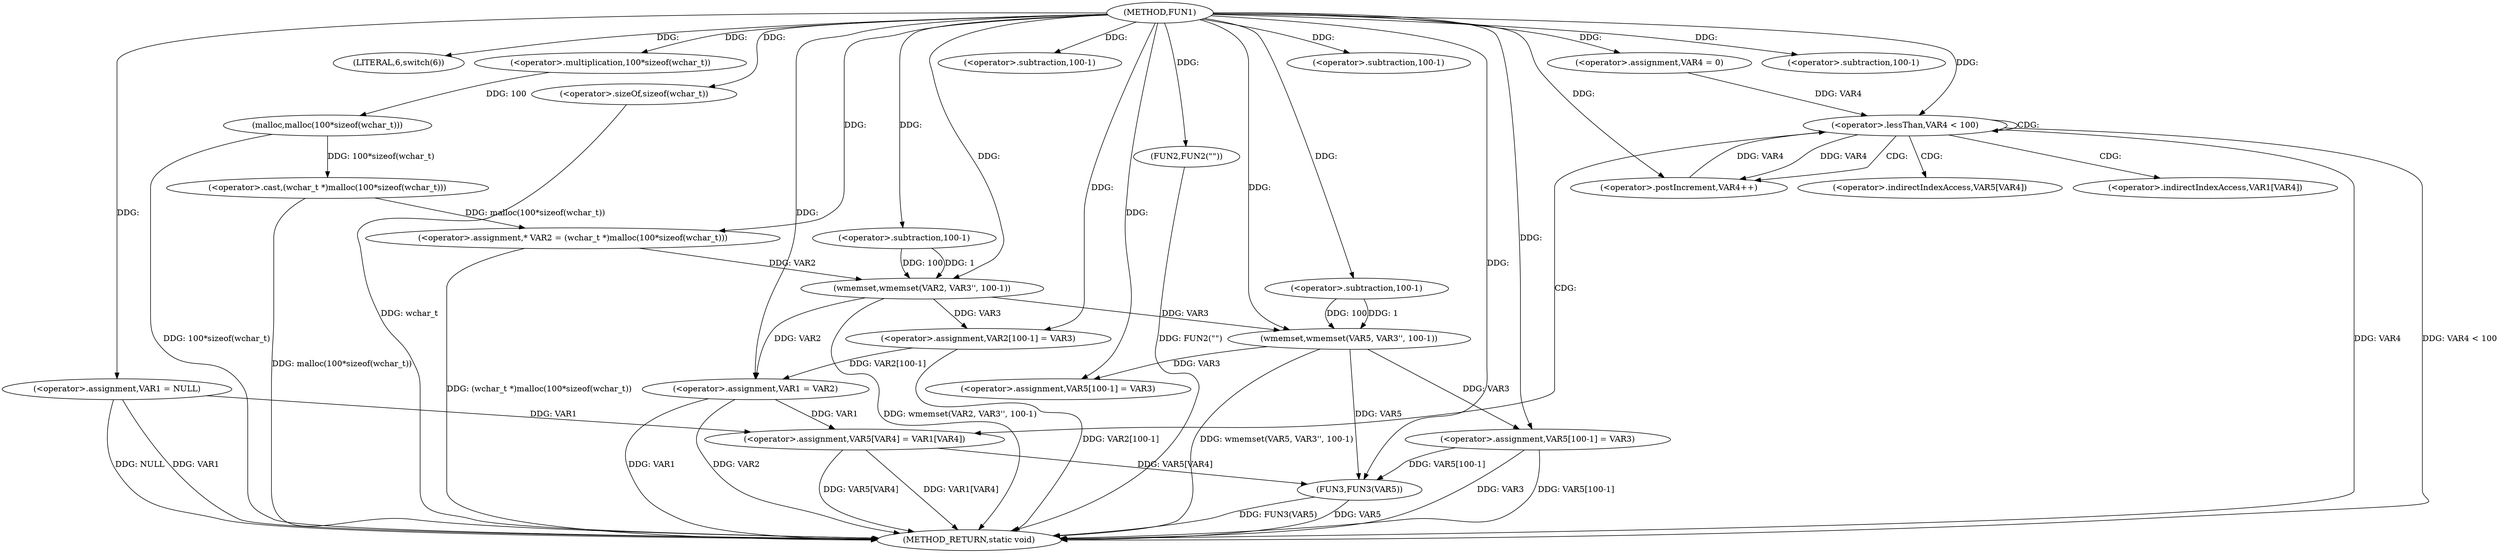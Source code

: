 digraph FUN1 {  
"1000100" [label = "(METHOD,FUN1)" ]
"1000184" [label = "(METHOD_RETURN,static void)" ]
"1000103" [label = "(<operator>.assignment,VAR1 = NULL)" ]
"1000107" [label = "(LITERAL,6,switch(6))" ]
"1000112" [label = "(<operator>.assignment,* VAR2 = (wchar_t *)malloc(100*sizeof(wchar_t)))" ]
"1000114" [label = "(<operator>.cast,(wchar_t *)malloc(100*sizeof(wchar_t)))" ]
"1000116" [label = "(malloc,malloc(100*sizeof(wchar_t)))" ]
"1000117" [label = "(<operator>.multiplication,100*sizeof(wchar_t))" ]
"1000119" [label = "(<operator>.sizeOf,sizeof(wchar_t))" ]
"1000121" [label = "(wmemset,wmemset(VAR2, VAR3'', 100-1))" ]
"1000124" [label = "(<operator>.subtraction,100-1)" ]
"1000127" [label = "(<operator>.assignment,VAR2[100-1] = VAR3)" ]
"1000130" [label = "(<operator>.subtraction,100-1)" ]
"1000134" [label = "(<operator>.assignment,VAR1 = VAR2)" ]
"1000139" [label = "(FUN2,FUN2(\"\"))" ]
"1000145" [label = "(wmemset,wmemset(VAR5, VAR3'', 100-1))" ]
"1000148" [label = "(<operator>.subtraction,100-1)" ]
"1000151" [label = "(<operator>.assignment,VAR5[100-1] = VAR3)" ]
"1000154" [label = "(<operator>.subtraction,100-1)" ]
"1000159" [label = "(<operator>.assignment,VAR4 = 0)" ]
"1000162" [label = "(<operator>.lessThan,VAR4 < 100)" ]
"1000165" [label = "(<operator>.postIncrement,VAR4++)" ]
"1000168" [label = "(<operator>.assignment,VAR5[VAR4] = VAR1[VAR4])" ]
"1000175" [label = "(<operator>.assignment,VAR5[100-1] = VAR3)" ]
"1000178" [label = "(<operator>.subtraction,100-1)" ]
"1000182" [label = "(FUN3,FUN3(VAR5))" ]
"1000169" [label = "(<operator>.indirectIndexAccess,VAR5[VAR4])" ]
"1000172" [label = "(<operator>.indirectIndexAccess,VAR1[VAR4])" ]
  "1000168" -> "1000184"  [ label = "DDG: VAR1[VAR4]"] 
  "1000168" -> "1000184"  [ label = "DDG: VAR5[VAR4]"] 
  "1000103" -> "1000184"  [ label = "DDG: VAR1"] 
  "1000103" -> "1000184"  [ label = "DDG: NULL"] 
  "1000112" -> "1000184"  [ label = "DDG: (wchar_t *)malloc(100*sizeof(wchar_t))"] 
  "1000139" -> "1000184"  [ label = "DDG: FUN2(\"\")"] 
  "1000175" -> "1000184"  [ label = "DDG: VAR3"] 
  "1000121" -> "1000184"  [ label = "DDG: wmemset(VAR2, VAR3'', 100-1)"] 
  "1000175" -> "1000184"  [ label = "DDG: VAR5[100-1]"] 
  "1000127" -> "1000184"  [ label = "DDG: VAR2[100-1]"] 
  "1000182" -> "1000184"  [ label = "DDG: FUN3(VAR5)"] 
  "1000116" -> "1000184"  [ label = "DDG: 100*sizeof(wchar_t)"] 
  "1000134" -> "1000184"  [ label = "DDG: VAR1"] 
  "1000119" -> "1000184"  [ label = "DDG: wchar_t"] 
  "1000134" -> "1000184"  [ label = "DDG: VAR2"] 
  "1000145" -> "1000184"  [ label = "DDG: wmemset(VAR5, VAR3'', 100-1)"] 
  "1000162" -> "1000184"  [ label = "DDG: VAR4"] 
  "1000162" -> "1000184"  [ label = "DDG: VAR4 < 100"] 
  "1000114" -> "1000184"  [ label = "DDG: malloc(100*sizeof(wchar_t))"] 
  "1000182" -> "1000184"  [ label = "DDG: VAR5"] 
  "1000100" -> "1000103"  [ label = "DDG: "] 
  "1000100" -> "1000107"  [ label = "DDG: "] 
  "1000114" -> "1000112"  [ label = "DDG: malloc(100*sizeof(wchar_t))"] 
  "1000100" -> "1000112"  [ label = "DDG: "] 
  "1000116" -> "1000114"  [ label = "DDG: 100*sizeof(wchar_t)"] 
  "1000117" -> "1000116"  [ label = "DDG: 100"] 
  "1000100" -> "1000117"  [ label = "DDG: "] 
  "1000100" -> "1000119"  [ label = "DDG: "] 
  "1000112" -> "1000121"  [ label = "DDG: VAR2"] 
  "1000100" -> "1000121"  [ label = "DDG: "] 
  "1000124" -> "1000121"  [ label = "DDG: 100"] 
  "1000124" -> "1000121"  [ label = "DDG: 1"] 
  "1000100" -> "1000124"  [ label = "DDG: "] 
  "1000121" -> "1000127"  [ label = "DDG: VAR3"] 
  "1000100" -> "1000127"  [ label = "DDG: "] 
  "1000100" -> "1000130"  [ label = "DDG: "] 
  "1000121" -> "1000134"  [ label = "DDG: VAR2"] 
  "1000127" -> "1000134"  [ label = "DDG: VAR2[100-1]"] 
  "1000100" -> "1000134"  [ label = "DDG: "] 
  "1000100" -> "1000139"  [ label = "DDG: "] 
  "1000100" -> "1000145"  [ label = "DDG: "] 
  "1000121" -> "1000145"  [ label = "DDG: VAR3"] 
  "1000148" -> "1000145"  [ label = "DDG: 100"] 
  "1000148" -> "1000145"  [ label = "DDG: 1"] 
  "1000100" -> "1000148"  [ label = "DDG: "] 
  "1000145" -> "1000151"  [ label = "DDG: VAR3"] 
  "1000100" -> "1000151"  [ label = "DDG: "] 
  "1000100" -> "1000154"  [ label = "DDG: "] 
  "1000100" -> "1000159"  [ label = "DDG: "] 
  "1000159" -> "1000162"  [ label = "DDG: VAR4"] 
  "1000165" -> "1000162"  [ label = "DDG: VAR4"] 
  "1000100" -> "1000162"  [ label = "DDG: "] 
  "1000162" -> "1000165"  [ label = "DDG: VAR4"] 
  "1000100" -> "1000165"  [ label = "DDG: "] 
  "1000103" -> "1000168"  [ label = "DDG: VAR1"] 
  "1000134" -> "1000168"  [ label = "DDG: VAR1"] 
  "1000100" -> "1000175"  [ label = "DDG: "] 
  "1000145" -> "1000175"  [ label = "DDG: VAR3"] 
  "1000100" -> "1000178"  [ label = "DDG: "] 
  "1000168" -> "1000182"  [ label = "DDG: VAR5[VAR4]"] 
  "1000175" -> "1000182"  [ label = "DDG: VAR5[100-1]"] 
  "1000145" -> "1000182"  [ label = "DDG: VAR5"] 
  "1000100" -> "1000182"  [ label = "DDG: "] 
  "1000162" -> "1000168"  [ label = "CDG: "] 
  "1000162" -> "1000162"  [ label = "CDG: "] 
  "1000162" -> "1000165"  [ label = "CDG: "] 
  "1000162" -> "1000172"  [ label = "CDG: "] 
  "1000162" -> "1000169"  [ label = "CDG: "] 
}
